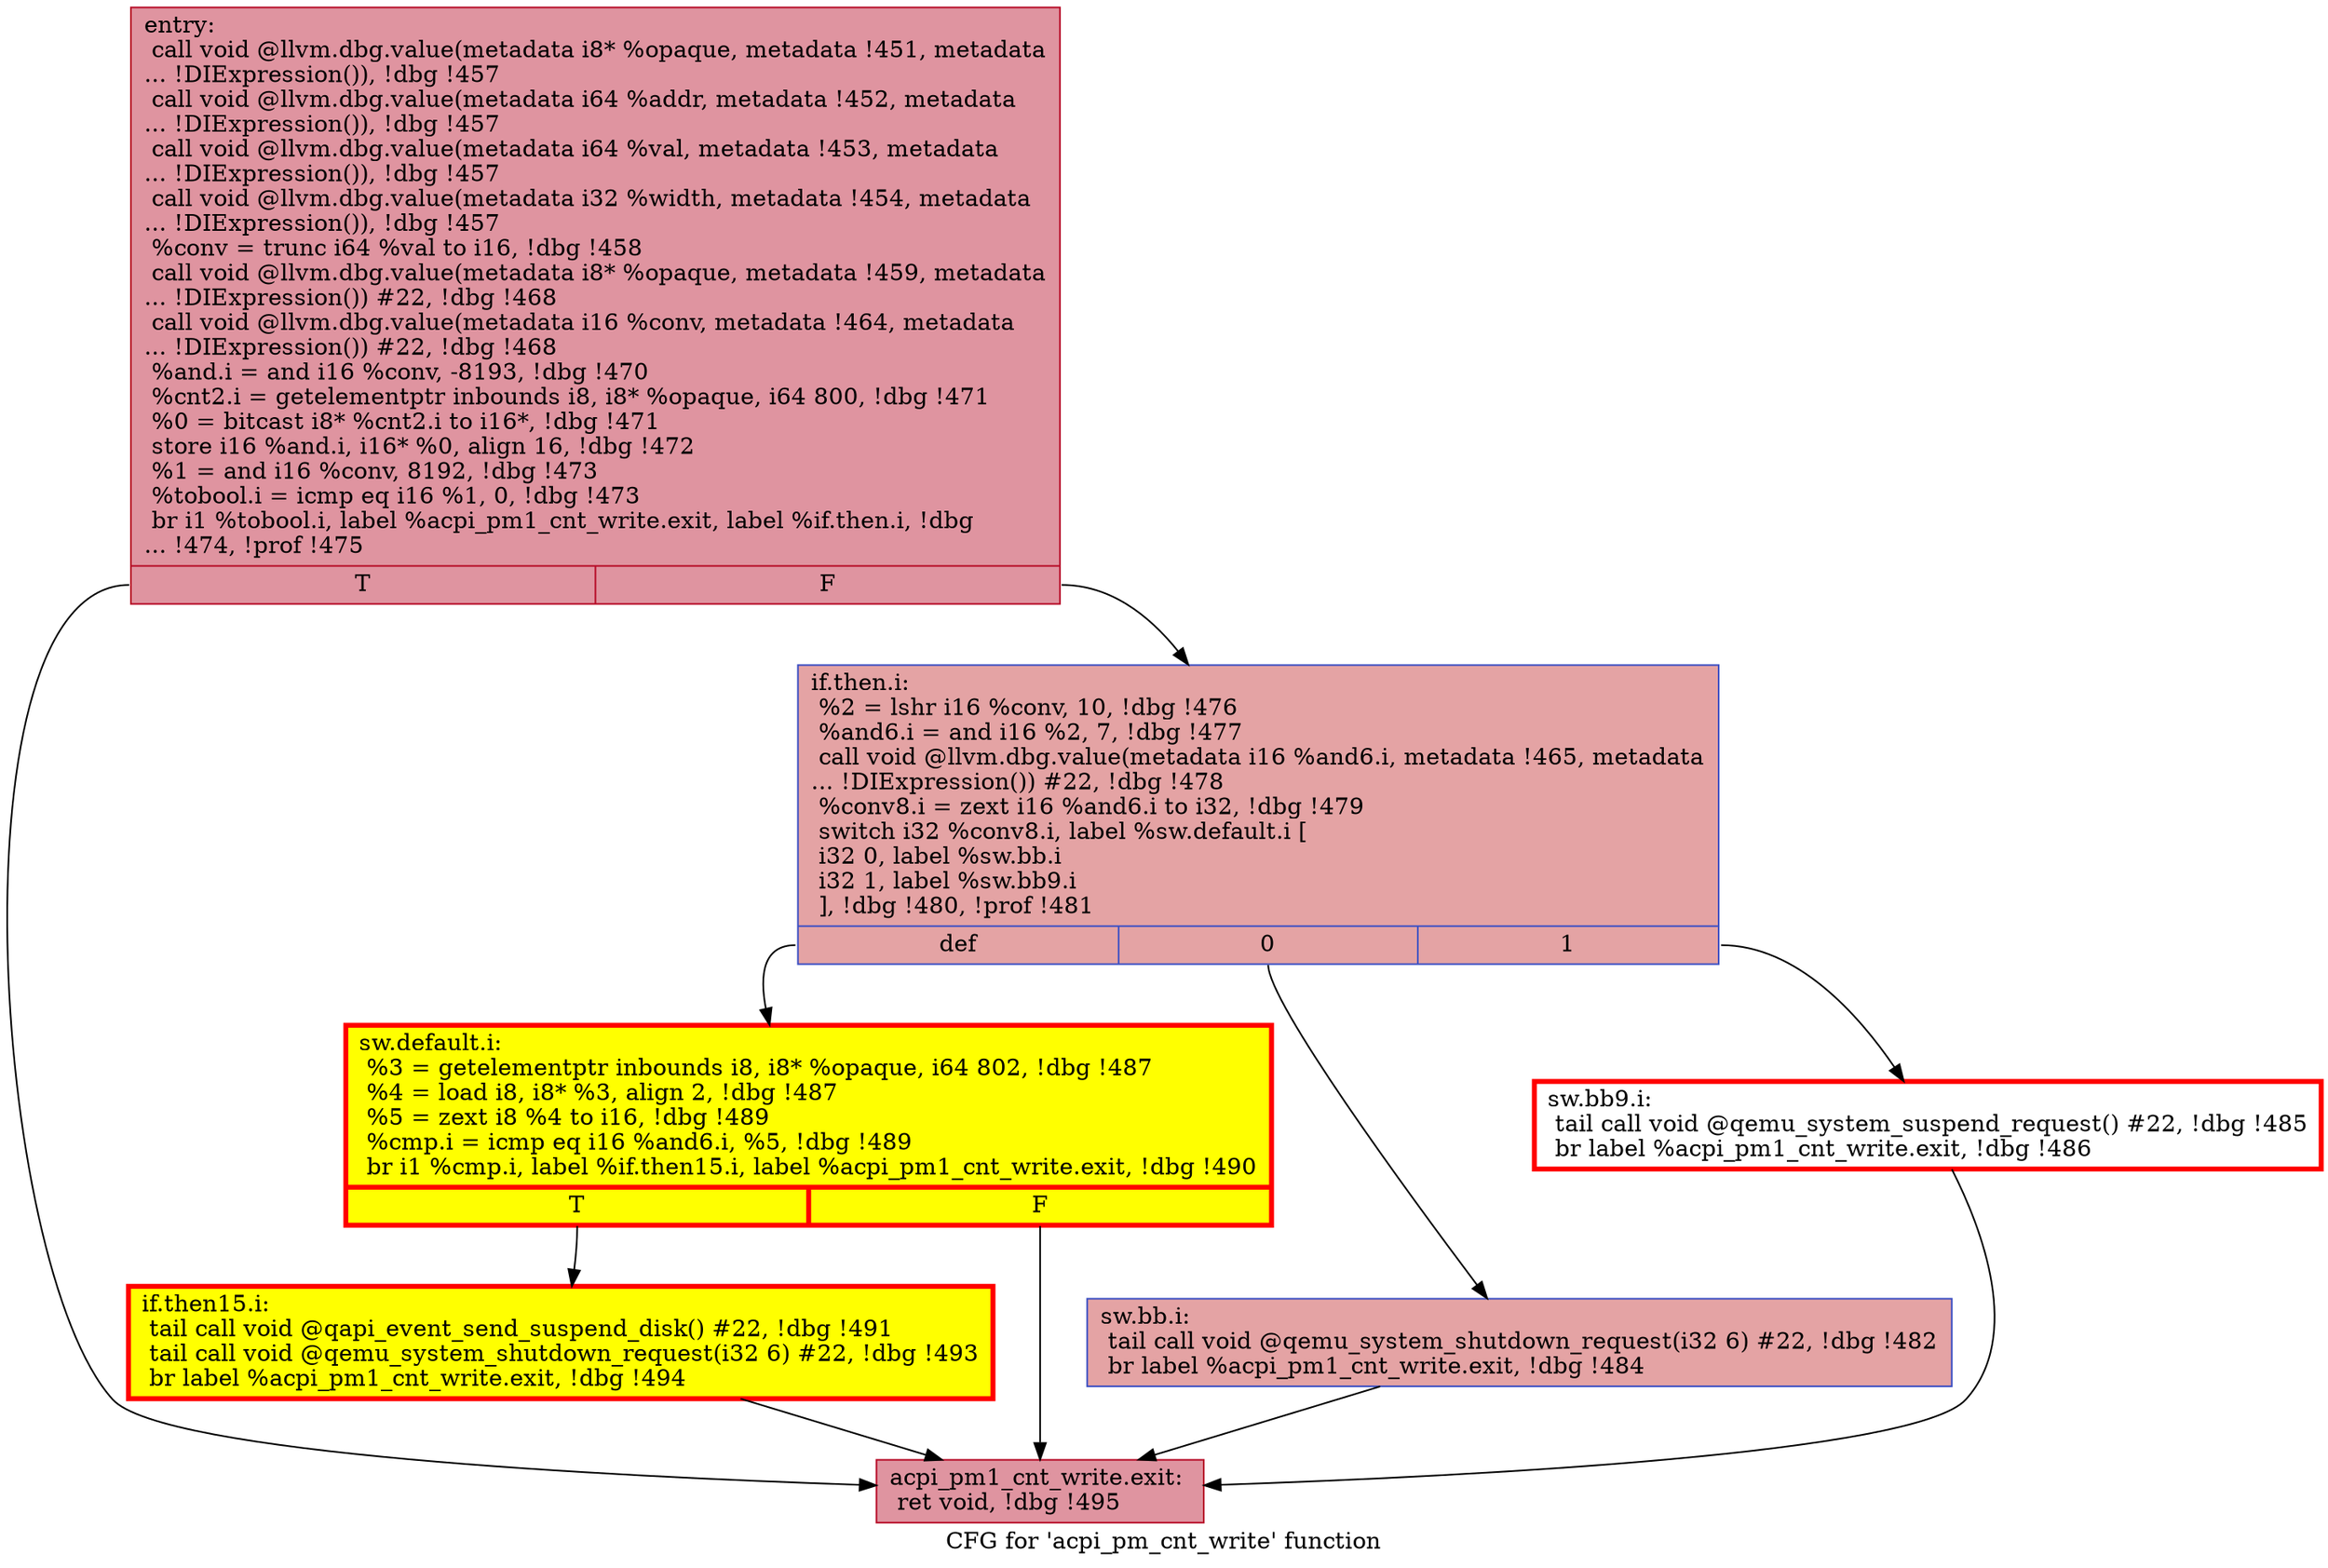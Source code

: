 digraph "CFG for 'acpi_pm_cnt_write' function" {
	label="CFG for 'acpi_pm_cnt_write' function";

	Node0x561dc7834190 [shape=record,color="#b70d28ff", style=filled, fillcolor="#b70d2870",label="{entry:\l  call void @llvm.dbg.value(metadata i8* %opaque, metadata !451, metadata\l... !DIExpression()), !dbg !457\l  call void @llvm.dbg.value(metadata i64 %addr, metadata !452, metadata\l... !DIExpression()), !dbg !457\l  call void @llvm.dbg.value(metadata i64 %val, metadata !453, metadata\l... !DIExpression()), !dbg !457\l  call void @llvm.dbg.value(metadata i32 %width, metadata !454, metadata\l... !DIExpression()), !dbg !457\l  %conv = trunc i64 %val to i16, !dbg !458\l  call void @llvm.dbg.value(metadata i8* %opaque, metadata !459, metadata\l... !DIExpression()) #22, !dbg !468\l  call void @llvm.dbg.value(metadata i16 %conv, metadata !464, metadata\l... !DIExpression()) #22, !dbg !468\l  %and.i = and i16 %conv, -8193, !dbg !470\l  %cnt2.i = getelementptr inbounds i8, i8* %opaque, i64 800, !dbg !471\l  %0 = bitcast i8* %cnt2.i to i16*, !dbg !471\l  store i16 %and.i, i16* %0, align 16, !dbg !472\l  %1 = and i16 %conv, 8192, !dbg !473\l  %tobool.i = icmp eq i16 %1, 0, !dbg !473\l  br i1 %tobool.i, label %acpi_pm1_cnt_write.exit, label %if.then.i, !dbg\l... !474, !prof !475\l|{<s0>T|<s1>F}}"];
	Node0x561dc7834190:s0 -> Node0x561dc786db70;
	Node0x561dc7834190:s1 -> Node0x561dc78b4590;
	Node0x561dc78b4590 [shape=record,color="#3d50c3ff", style=filled, fillcolor="#c32e3170",label="{if.then.i:                                        \l  %2 = lshr i16 %conv, 10, !dbg !476\l  %and6.i = and i16 %2, 7, !dbg !477\l  call void @llvm.dbg.value(metadata i16 %and6.i, metadata !465, metadata\l... !DIExpression()) #22, !dbg !478\l  %conv8.i = zext i16 %and6.i to i32, !dbg !479\l  switch i32 %conv8.i, label %sw.default.i [\l    i32 0, label %sw.bb.i\l    i32 1, label %sw.bb9.i\l  ], !dbg !480, !prof !481\l|{<s0>def|<s1>0|<s2>1}}"];
	Node0x561dc78b4590:s0 -> Node0x561dc789f310;
	Node0x561dc78b4590:s1 -> Node0x561dc7813900;
	Node0x561dc78b4590:s2 -> Node0x561dc78c2160;
	Node0x561dc7813900 [shape=record,color="#3d50c3ff", style=filled, fillcolor="#c32e3170",label="{sw.bb.i:                                          \l  tail call void @qemu_system_shutdown_request(i32 6) #22, !dbg !482\l  br label %acpi_pm1_cnt_write.exit, !dbg !484\l}"];
	Node0x561dc7813900 -> Node0x561dc786db70;
	Node0x561dc78c2160 [shape=record,penwidth=3.0, color="red",label="{sw.bb9.i:                                         \l  tail call void @qemu_system_suspend_request() #22, !dbg !485\l  br label %acpi_pm1_cnt_write.exit, !dbg !486\l}"];
	Node0x561dc78c2160 -> Node0x561dc786db70;
	Node0x561dc789f310 [shape=record,penwidth=3.0, style="filled", color="red", fillcolor="yellow",label="{sw.default.i:                                     \l  %3 = getelementptr inbounds i8, i8* %opaque, i64 802, !dbg !487\l  %4 = load i8, i8* %3, align 2, !dbg !487\l  %5 = zext i8 %4 to i16, !dbg !489\l  %cmp.i = icmp eq i16 %and6.i, %5, !dbg !489\l  br i1 %cmp.i, label %if.then15.i, label %acpi_pm1_cnt_write.exit, !dbg !490\l|{<s0>T|<s1>F}}"];
	Node0x561dc789f310:s0 -> Node0x561dc789ebd0;
	Node0x561dc789f310:s1 -> Node0x561dc786db70;
	Node0x561dc789ebd0 [shape=record,penwidth=3.0, style="filled", color="red", fillcolor="yellow",label="{if.then15.i:                                      \l  tail call void @qapi_event_send_suspend_disk() #22, !dbg !491\l  tail call void @qemu_system_shutdown_request(i32 6) #22, !dbg !493\l  br label %acpi_pm1_cnt_write.exit, !dbg !494\l}"];
	Node0x561dc789ebd0 -> Node0x561dc786db70;
	Node0x561dc786db70 [shape=record,color="#b70d28ff", style=filled, fillcolor="#b70d2870",label="{acpi_pm1_cnt_write.exit:                          \l  ret void, !dbg !495\l}"];
}
